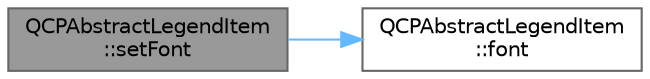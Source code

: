 digraph "QCPAbstractLegendItem::setFont"
{
 // LATEX_PDF_SIZE
  bgcolor="transparent";
  edge [fontname=Helvetica,fontsize=10,labelfontname=Helvetica,labelfontsize=10];
  node [fontname=Helvetica,fontsize=10,shape=box,height=0.2,width=0.4];
  rankdir="LR";
  Node1 [label="QCPAbstractLegendItem\l::setFont",height=0.2,width=0.4,color="gray40", fillcolor="grey60", style="filled", fontcolor="black",tooltip=" "];
  Node1 -> Node2 [color="steelblue1",style="solid"];
  Node2 [label="QCPAbstractLegendItem\l::font",height=0.2,width=0.4,color="grey40", fillcolor="white", style="filled",URL="$class_q_c_p_abstract_legend_item.html#a699b18e1d9e70372e51e75f462dbb643",tooltip=" "];
}
